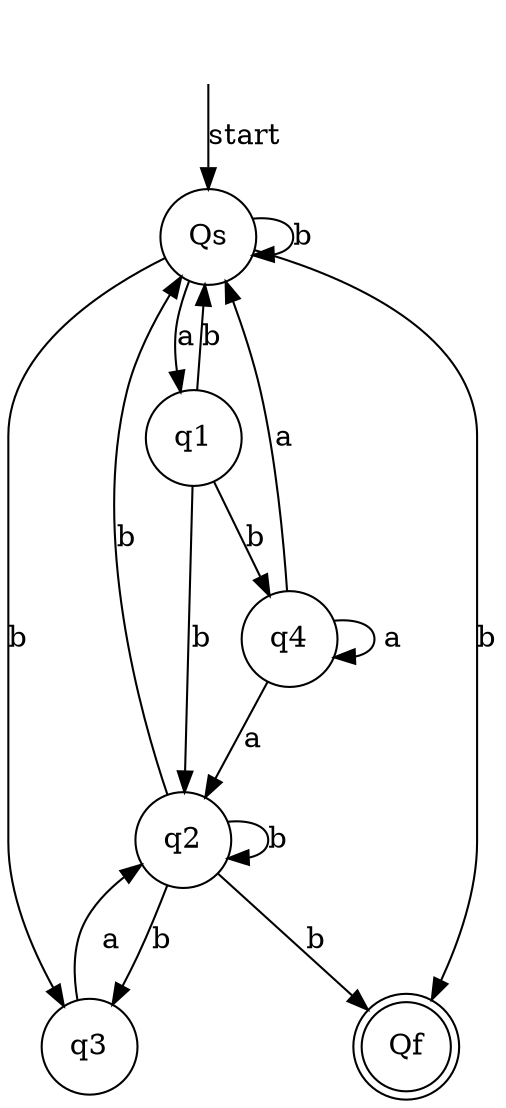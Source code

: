 digraph nfa {
    //Accepts: b, bab, abab, abb, bbabab
    //Rejects: a, baa, abaa, aba, babbab

    //States
    "" [shape=none]
    Qs,Qs,q1,q4,q2,q3 [shape=circle]
    Qf [shape=doublecircle]

    "" -> Qs [label=start]
    //Happy Path
    Qs -> Qs [label=b]
    q2 -> q2 [label=b]
    Qs -> Qf [label=b]
    Qs -> q3 [label=b]
    q2 -> Qs [label=b]
    Qs -> q1 [label=a]
    q1 -> q4 [label=b]
    q1 -> q2 [label=b]
    q1 -> Qs [label=b]
    q4 -> q2 [label=a]
    q4 -> Qs [label="a"]
    q4 -> q4 [label=" a"]
    q2 -> q3 [label="b"]
    q2 -> Qf [label=b]
    q3 -> q2 [label="  a "]
}

/*
#states
s1
s2
s3
s4
s5
s6
s7
#initial
s1
#accepting
s7
#alphabet
a
b
#transitions
s1:$>s2
s2:$>s5
s5:b>s7
s7:$>s1
s5:b>s6
s6:a>s5
s2:a>s3
s3:b>s4
s4:$>s1
s4:a>s4
*/
